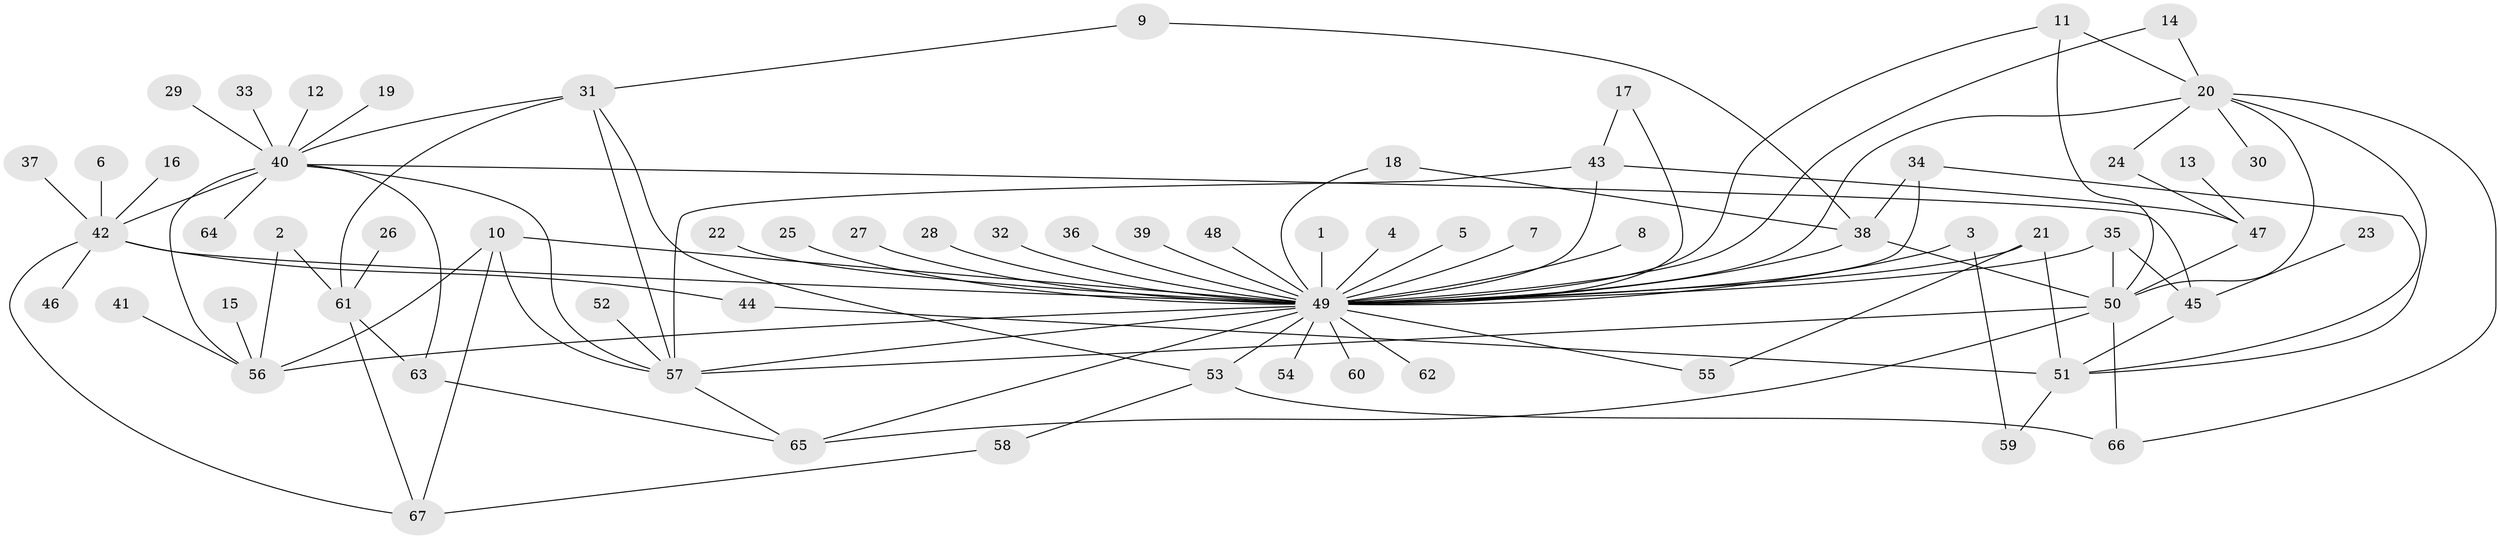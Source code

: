 // original degree distribution, {39: 0.007575757575757576, 11: 0.007575757575757576, 10: 0.015151515151515152, 5: 0.03787878787878788, 8: 0.015151515151515152, 7: 0.015151515151515152, 1: 0.5303030303030303, 2: 0.17424242424242425, 13: 0.007575757575757576, 3: 0.09090909090909091, 6: 0.030303030303030304, 4: 0.06818181818181818}
// Generated by graph-tools (version 1.1) at 2025/01/03/09/25 03:01:44]
// undirected, 67 vertices, 102 edges
graph export_dot {
graph [start="1"]
  node [color=gray90,style=filled];
  1;
  2;
  3;
  4;
  5;
  6;
  7;
  8;
  9;
  10;
  11;
  12;
  13;
  14;
  15;
  16;
  17;
  18;
  19;
  20;
  21;
  22;
  23;
  24;
  25;
  26;
  27;
  28;
  29;
  30;
  31;
  32;
  33;
  34;
  35;
  36;
  37;
  38;
  39;
  40;
  41;
  42;
  43;
  44;
  45;
  46;
  47;
  48;
  49;
  50;
  51;
  52;
  53;
  54;
  55;
  56;
  57;
  58;
  59;
  60;
  61;
  62;
  63;
  64;
  65;
  66;
  67;
  1 -- 49 [weight=1.0];
  2 -- 56 [weight=1.0];
  2 -- 61 [weight=1.0];
  3 -- 49 [weight=1.0];
  3 -- 59 [weight=1.0];
  4 -- 49 [weight=1.0];
  5 -- 49 [weight=1.0];
  6 -- 42 [weight=1.0];
  7 -- 49 [weight=1.0];
  8 -- 49 [weight=1.0];
  9 -- 31 [weight=1.0];
  9 -- 38 [weight=1.0];
  10 -- 49 [weight=1.0];
  10 -- 56 [weight=1.0];
  10 -- 57 [weight=1.0];
  10 -- 67 [weight=1.0];
  11 -- 20 [weight=1.0];
  11 -- 49 [weight=1.0];
  11 -- 50 [weight=1.0];
  12 -- 40 [weight=1.0];
  13 -- 47 [weight=1.0];
  14 -- 20 [weight=1.0];
  14 -- 49 [weight=1.0];
  15 -- 56 [weight=1.0];
  16 -- 42 [weight=1.0];
  17 -- 43 [weight=1.0];
  17 -- 49 [weight=1.0];
  18 -- 38 [weight=1.0];
  18 -- 49 [weight=1.0];
  19 -- 40 [weight=1.0];
  20 -- 24 [weight=1.0];
  20 -- 30 [weight=1.0];
  20 -- 49 [weight=1.0];
  20 -- 50 [weight=1.0];
  20 -- 51 [weight=1.0];
  20 -- 66 [weight=1.0];
  21 -- 49 [weight=1.0];
  21 -- 51 [weight=1.0];
  21 -- 55 [weight=1.0];
  22 -- 49 [weight=1.0];
  23 -- 45 [weight=1.0];
  24 -- 47 [weight=1.0];
  25 -- 49 [weight=1.0];
  26 -- 61 [weight=1.0];
  27 -- 49 [weight=1.0];
  28 -- 49 [weight=1.0];
  29 -- 40 [weight=1.0];
  31 -- 40 [weight=1.0];
  31 -- 53 [weight=1.0];
  31 -- 57 [weight=1.0];
  31 -- 61 [weight=1.0];
  32 -- 49 [weight=1.0];
  33 -- 40 [weight=1.0];
  34 -- 38 [weight=1.0];
  34 -- 49 [weight=1.0];
  34 -- 51 [weight=1.0];
  35 -- 45 [weight=1.0];
  35 -- 49 [weight=1.0];
  35 -- 50 [weight=1.0];
  36 -- 49 [weight=1.0];
  37 -- 42 [weight=1.0];
  38 -- 49 [weight=1.0];
  38 -- 50 [weight=2.0];
  39 -- 49 [weight=1.0];
  40 -- 42 [weight=1.0];
  40 -- 45 [weight=1.0];
  40 -- 56 [weight=1.0];
  40 -- 57 [weight=1.0];
  40 -- 63 [weight=1.0];
  40 -- 64 [weight=1.0];
  41 -- 56 [weight=1.0];
  42 -- 44 [weight=1.0];
  42 -- 46 [weight=1.0];
  42 -- 49 [weight=1.0];
  42 -- 67 [weight=1.0];
  43 -- 47 [weight=1.0];
  43 -- 49 [weight=1.0];
  43 -- 57 [weight=1.0];
  44 -- 51 [weight=1.0];
  45 -- 51 [weight=1.0];
  47 -- 50 [weight=1.0];
  48 -- 49 [weight=1.0];
  49 -- 53 [weight=2.0];
  49 -- 54 [weight=1.0];
  49 -- 55 [weight=1.0];
  49 -- 56 [weight=1.0];
  49 -- 57 [weight=1.0];
  49 -- 60 [weight=1.0];
  49 -- 62 [weight=1.0];
  49 -- 65 [weight=1.0];
  50 -- 57 [weight=1.0];
  50 -- 65 [weight=1.0];
  50 -- 66 [weight=1.0];
  51 -- 59 [weight=1.0];
  52 -- 57 [weight=1.0];
  53 -- 58 [weight=1.0];
  53 -- 66 [weight=1.0];
  57 -- 65 [weight=1.0];
  58 -- 67 [weight=1.0];
  61 -- 63 [weight=1.0];
  61 -- 67 [weight=1.0];
  63 -- 65 [weight=1.0];
}
